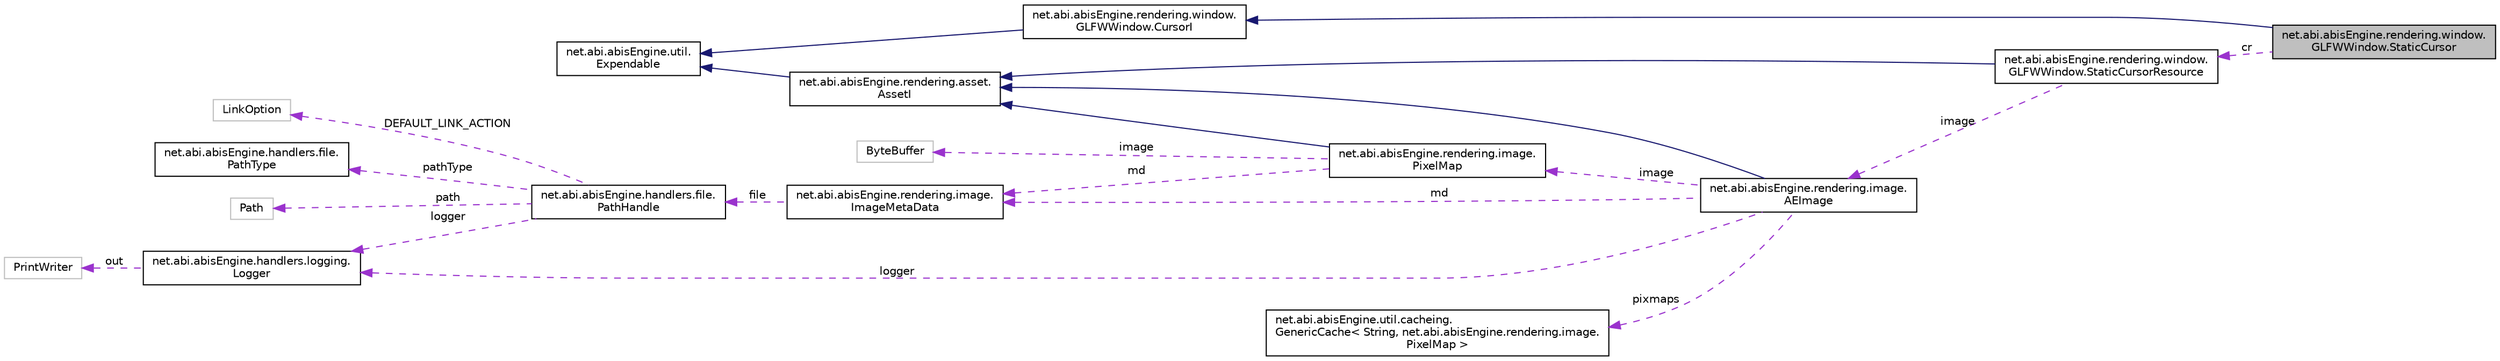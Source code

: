 digraph "net.abi.abisEngine.rendering.window.GLFWWindow.StaticCursor"
{
 // LATEX_PDF_SIZE
  edge [fontname="Helvetica",fontsize="10",labelfontname="Helvetica",labelfontsize="10"];
  node [fontname="Helvetica",fontsize="10",shape=record];
  rankdir="LR";
  Node1 [label="net.abi.abisEngine.rendering.window.\lGLFWWindow.StaticCursor",height=0.2,width=0.4,color="black", fillcolor="grey75", style="filled", fontcolor="black",tooltip=" "];
  Node2 -> Node1 [dir="back",color="midnightblue",fontsize="10",style="solid",fontname="Helvetica"];
  Node2 [label="net.abi.abisEngine.rendering.window.\lGLFWWindow.CursorI",height=0.2,width=0.4,color="black", fillcolor="white", style="filled",URL="$d0/d9c/interfacenet_1_1abi_1_1abis_engine_1_1rendering_1_1window_1_1_g_l_f_w_window_1_1_cursor_i.html",tooltip=" "];
  Node3 -> Node2 [dir="back",color="midnightblue",fontsize="10",style="solid",fontname="Helvetica"];
  Node3 [label="net.abi.abisEngine.util.\lExpendable",height=0.2,width=0.4,color="black", fillcolor="white", style="filled",URL="$dd/d27/interfacenet_1_1abi_1_1abis_engine_1_1util_1_1_expendable.html",tooltip=" "];
  Node4 -> Node1 [dir="back",color="darkorchid3",fontsize="10",style="dashed",label=" cr" ,fontname="Helvetica"];
  Node4 [label="net.abi.abisEngine.rendering.window.\lGLFWWindow.StaticCursorResource",height=0.2,width=0.4,color="black", fillcolor="white", style="filled",URL="$d8/dc3/classnet_1_1abi_1_1abis_engine_1_1rendering_1_1window_1_1_g_l_f_w_window_1_1_static_cursor_resource.html",tooltip=" "];
  Node5 -> Node4 [dir="back",color="midnightblue",fontsize="10",style="solid",fontname="Helvetica"];
  Node5 [label="net.abi.abisEngine.rendering.asset.\lAssetI",height=0.2,width=0.4,color="black", fillcolor="white", style="filled",URL="$db/d3c/interfacenet_1_1abi_1_1abis_engine_1_1rendering_1_1asset_1_1_asset_i.html",tooltip=" "];
  Node3 -> Node5 [dir="back",color="midnightblue",fontsize="10",style="solid",fontname="Helvetica"];
  Node6 -> Node4 [dir="back",color="darkorchid3",fontsize="10",style="dashed",label=" image" ,fontname="Helvetica"];
  Node6 [label="net.abi.abisEngine.rendering.image.\lAEImage",height=0.2,width=0.4,color="black", fillcolor="white", style="filled",URL="$d0/d3d/classnet_1_1abi_1_1abis_engine_1_1rendering_1_1image_1_1_a_e_image.html",tooltip=" "];
  Node5 -> Node6 [dir="back",color="midnightblue",fontsize="10",style="solid",fontname="Helvetica"];
  Node7 -> Node6 [dir="back",color="darkorchid3",fontsize="10",style="dashed",label=" image" ,fontname="Helvetica"];
  Node7 [label="net.abi.abisEngine.rendering.image.\lPixelMap",height=0.2,width=0.4,color="black", fillcolor="white", style="filled",URL="$d0/d93/classnet_1_1abi_1_1abis_engine_1_1rendering_1_1image_1_1_pixel_map.html",tooltip=" "];
  Node5 -> Node7 [dir="back",color="midnightblue",fontsize="10",style="solid",fontname="Helvetica"];
  Node8 -> Node7 [dir="back",color="darkorchid3",fontsize="10",style="dashed",label=" image" ,fontname="Helvetica"];
  Node8 [label="ByteBuffer",height=0.2,width=0.4,color="grey75", fillcolor="white", style="filled",tooltip=" "];
  Node9 -> Node7 [dir="back",color="darkorchid3",fontsize="10",style="dashed",label=" md" ,fontname="Helvetica"];
  Node9 [label="net.abi.abisEngine.rendering.image.\lImageMetaData",height=0.2,width=0.4,color="black", fillcolor="white", style="filled",URL="$dd/d3a/classnet_1_1abi_1_1abis_engine_1_1rendering_1_1image_1_1_image_meta_data.html",tooltip=" "];
  Node10 -> Node9 [dir="back",color="darkorchid3",fontsize="10",style="dashed",label=" file" ,fontname="Helvetica"];
  Node10 [label="net.abi.abisEngine.handlers.file.\lPathHandle",height=0.2,width=0.4,color="black", fillcolor="white", style="filled",URL="$d6/d9e/classnet_1_1abi_1_1abis_engine_1_1handlers_1_1file_1_1_path_handle.html",tooltip=" "];
  Node11 -> Node10 [dir="back",color="darkorchid3",fontsize="10",style="dashed",label=" DEFAULT_LINK_ACTION" ,fontname="Helvetica"];
  Node11 [label="LinkOption",height=0.2,width=0.4,color="grey75", fillcolor="white", style="filled",tooltip=" "];
  Node12 -> Node10 [dir="back",color="darkorchid3",fontsize="10",style="dashed",label=" pathType" ,fontname="Helvetica"];
  Node12 [label="net.abi.abisEngine.handlers.file.\lPathType",height=0.2,width=0.4,color="black", fillcolor="white", style="filled",URL="$de/dc8/enumnet_1_1abi_1_1abis_engine_1_1handlers_1_1file_1_1_path_type.html",tooltip=" "];
  Node13 -> Node10 [dir="back",color="darkorchid3",fontsize="10",style="dashed",label=" path" ,fontname="Helvetica"];
  Node13 [label="Path",height=0.2,width=0.4,color="grey75", fillcolor="white", style="filled",tooltip=" "];
  Node14 -> Node10 [dir="back",color="darkorchid3",fontsize="10",style="dashed",label=" logger" ,fontname="Helvetica"];
  Node14 [label="net.abi.abisEngine.handlers.logging.\lLogger",height=0.2,width=0.4,color="black", fillcolor="white", style="filled",URL="$d1/d70/classnet_1_1abi_1_1abis_engine_1_1handlers_1_1logging_1_1_logger.html",tooltip=" "];
  Node15 -> Node14 [dir="back",color="darkorchid3",fontsize="10",style="dashed",label=" out" ,fontname="Helvetica"];
  Node15 [label="PrintWriter",height=0.2,width=0.4,color="grey75", fillcolor="white", style="filled",tooltip=" "];
  Node14 -> Node6 [dir="back",color="darkorchid3",fontsize="10",style="dashed",label=" logger" ,fontname="Helvetica"];
  Node16 -> Node6 [dir="back",color="darkorchid3",fontsize="10",style="dashed",label=" pixmaps" ,fontname="Helvetica"];
  Node16 [label="net.abi.abisEngine.util.cacheing.\lGenericCache\< String, net.abi.abisEngine.rendering.image.\lPixelMap \>",height=0.2,width=0.4,color="black", fillcolor="white", style="filled",URL="$d2/dbf/classnet_1_1abi_1_1abis_engine_1_1util_1_1cacheing_1_1_generic_cache.html",tooltip=" "];
  Node9 -> Node6 [dir="back",color="darkorchid3",fontsize="10",style="dashed",label=" md" ,fontname="Helvetica"];
}
